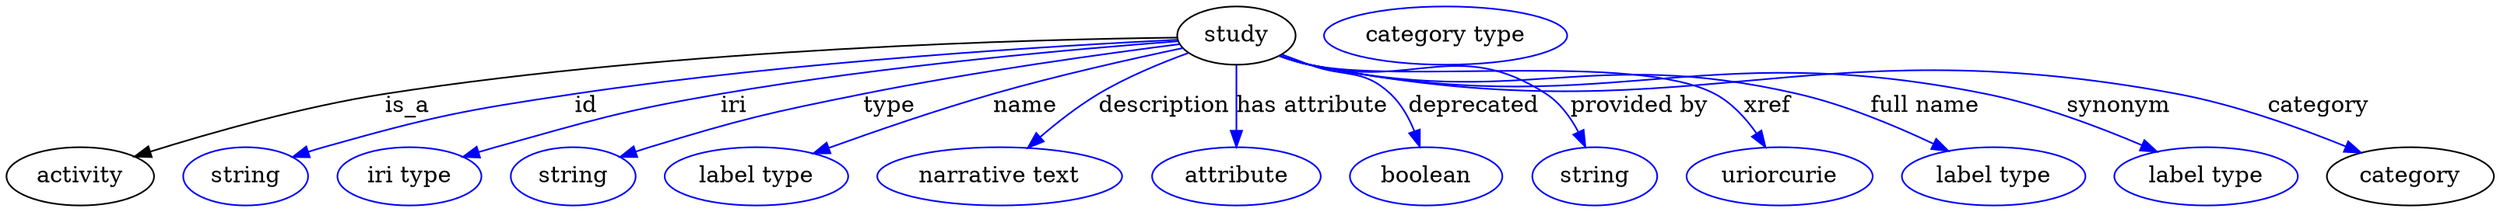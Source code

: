 digraph {
	graph [bb="0,0,1531.8,123"];
	node [label="\N"];
	study	[height=0.5,
		label=study,
		pos="756.5,105",
		width=1.011];
	activity	[height=0.5,
		pos="45.496,18",
		width=1.2638];
	study -> activity	[label=is_a,
		lp="247.5,61.5",
		pos="e,79.002,30.201 720.11,103.77 634.65,102.74 414.67,97.311 233.5,69 182.95,61.102 126.41,45.047 88.655,33.252"];
	id	[color=blue,
		height=0.5,
		label=string,
		pos="147.5,18",
		width=1.0652];
	study -> id	[color=blue,
		label=id,
		lp="357.5,61.5",
		pos="e,176.49,29.954 720.48,102.39 649.41,98.895 486.25,89.223 350.5,69 280.83,58.622 263.28,55.131 195.5,36 192.39,35.124 189.19,34.151 \
186,33.129",
		style=solid];
	iri	[color=blue,
		height=0.5,
		label="iri type",
		pos="248.5,18",
		width=1.2277];
	study -> iri	[color=blue,
		label=iri,
		lp="447.5,61.5",
		pos="e,281.8,29.879 720.63,101.53 661.66,97.124 540.67,86.697 439.5,69 377.8,58.208 362.85,52.747 302.5,36 298.92,35.009 295.23,33.941 \
291.53,32.84",
		style=solid];
	type	[color=blue,
		height=0.5,
		label=string,
		pos="349.5,18",
		width=1.0652];
	study -> type	[color=blue,
		label=type,
		lp="543.5,61.5",
		pos="e,378.43,29.979 721.4,99.691 676.3,93.913 595.7,82.77 527.5,69 468.64,57.118 453.91,53.566 396.5,36 393.73,35.155 390.9,34.243 388.05,\
33.294",
		style=solid];
	name	[color=blue,
		height=0.5,
		label="label type",
		pos="462.5,18",
		width=1.5707];
	study -> name	[color=blue,
		label=name,
		lp="627.5,61.5",
		pos="e,497.63,32.237 723.4,97.233 693.04,90.788 646.94,80.4 607.5,69 573.51,59.177 535.76,46.086 507.29,35.763",
		style=solid];
	description	[color=blue,
		height=0.5,
		label="narrative text",
		pos="612.5,18",
		width=2.0943];
	study -> description	[color=blue,
		label=description,
		lp="713,61.5",
		pos="e,629.54,35.594 727.08,94.215 710.46,88.093 689.66,79.398 672.5,69 660.02,61.441 647.43,51.405 637.03,42.309",
		style=solid];
	"has attribute"	[color=blue,
		height=0.5,
		label=attribute,
		pos="757.5,18",
		width=1.4443];
	study -> "has attribute"	[color=blue,
		label="has attribute",
		lp="804.5,61.5",
		pos="e,757.29,36.175 756.7,86.799 756.84,75.163 757.02,59.548 757.18,46.237",
		style=solid];
	deprecated	[color=blue,
		height=0.5,
		label=boolean,
		pos="874.5,18",
		width=1.2999];
	study -> deprecated	[color=blue,
		label=deprecated,
		lp="903,61.5",
		pos="e,870.23,36.345 784.56,93.322 790.16,91.211 796.01,89.023 801.5,87 823.65,78.826 834.1,84.971 851.5,69 858.28,62.777 863.21,54.159 \
866.73,45.83",
		style=solid];
	"provided by"	[color=blue,
		height=0.5,
		label=string,
		pos="977.5,18",
		width=1.0652];
	study -> "provided by"	[color=blue,
		label="provided by",
		lp="1005,61.5",
		pos="e,971.72,36.222 783.29,92.685 789.2,90.526 795.5,88.481 801.5,87 864.97,71.336 892.68,104.64 947.5,69 956.19,63.348 962.73,54.215 \
967.44,45.292",
		style=solid];
	xref	[color=blue,
		height=0.5,
		label=uriorcurie,
		pos="1091.5,18",
		width=1.5887];
	study -> xref	[color=blue,
		label=xref,
		lp="1084,61.5",
		pos="e,1082.8,36.034 783.24,92.454 789.15,90.308 795.46,88.328 801.5,87 855.89,75.033 1002.2,94.917 1051.5,69 1061.9,63.512 1070.6,53.986 \
1077.2,44.71",
		style=solid];
	"full name"	[color=blue,
		height=0.5,
		label="label type",
		pos="1223.5,18",
		width=1.5707];
	study -> "full name"	[color=blue,
		label="full name",
		lp="1181,61.5",
		pos="e,1195.5,33.692 783.23,92.398 789.14,90.256 795.45,88.291 801.5,87 932.56,59.002 971.88,99.003 1102.5,69 1131.7,62.291 1162.9,49.232 \
1186.3,38.142",
		style=solid];
	synonym	[color=blue,
		height=0.5,
		label="label type",
		pos="1354.5,18",
		width=1.5707];
	study -> synonym	[color=blue,
		label=synonym,
		lp="1300.5,61.5",
		pos="e,1324.2,33.215 782.73,92.495 788.79,90.291 795.28,88.274 801.5,87 983.22,49.751 1036.6,105.44 1218.5,69 1252,62.288 1288.2,48.624 \
1314.9,37.274",
		style=solid];
	category	[height=0.5,
		pos="1480.5,18",
		width=1.4263];
	study -> category	[color=blue,
		label=category,
		lp="1424,61.5",
		pos="e,1450,32.588 782.72,92.452 788.78,90.249 795.27,88.245 801.5,87 1034.8,40.336 1102.6,112.51 1336.5,69 1372.7,62.268 1412.1,48.09 \
1440.5,36.545",
		style=solid];
	"named thing_category"	[color=blue,
		height=0.5,
		label="category type",
		pos="885.5,105",
		width=2.0762];
}
